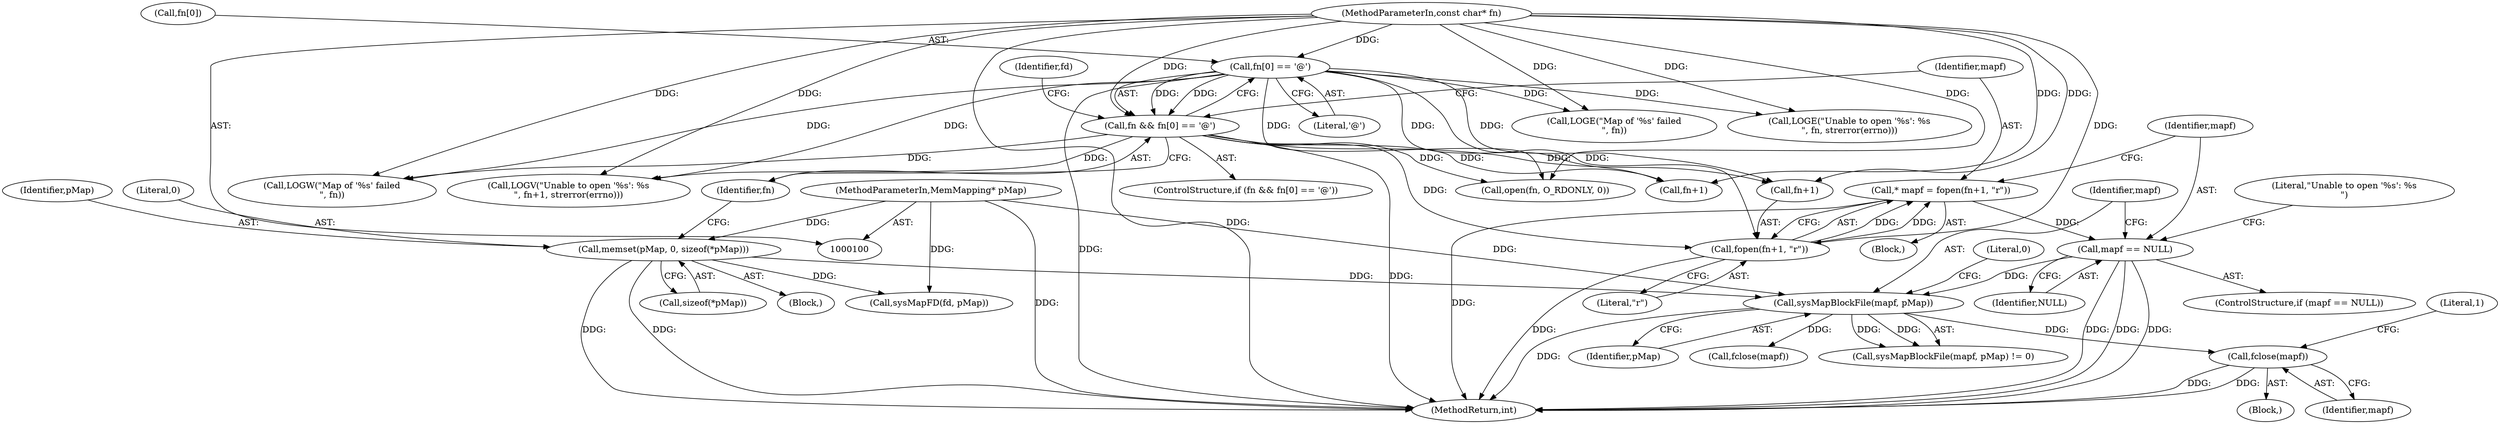 digraph "0_Android_28a566f7731b4cb76d2a9ba16d997ac5aeb07dad_1@API" {
"1000152" [label="(Call,fclose(mapf))"];
"1000144" [label="(Call,sysMapBlockFile(mapf, pMap))"];
"1000128" [label="(Call,mapf == NULL)"];
"1000120" [label="(Call,* mapf = fopen(fn+1, \"r\"))"];
"1000122" [label="(Call,fopen(fn+1, \"r\"))"];
"1000113" [label="(Call,fn[0] == '@')"];
"1000101" [label="(MethodParameterIn,const char* fn)"];
"1000111" [label="(Call,fn && fn[0] == '@')"];
"1000104" [label="(Call,memset(pMap, 0, sizeof(*pMap)))"];
"1000102" [label="(MethodParameterIn,MemMapping* pMap)"];
"1000129" [label="(Identifier,mapf)"];
"1000105" [label="(Identifier,pMap)"];
"1000112" [label="(Identifier,fn)"];
"1000104" [label="(Call,memset(pMap, 0, sizeof(*pMap)))"];
"1000157" [label="(Call,fclose(mapf))"];
"1000143" [label="(Call,sysMapBlockFile(mapf, pMap) != 0)"];
"1000200" [label="(MethodReturn,int)"];
"1000163" [label="(Identifier,fd)"];
"1000164" [label="(Call,open(fn, O_RDONLY, 0))"];
"1000152" [label="(Call,fclose(mapf))"];
"1000128" [label="(Call,mapf == NULL)"];
"1000133" [label="(Literal,\"Unable to open '%s': %s\n\")"];
"1000134" [label="(Call,fn+1)"];
"1000156" [label="(Literal,1)"];
"1000126" [label="(Literal,\"r\")"];
"1000153" [label="(Identifier,mapf)"];
"1000144" [label="(Call,sysMapBlockFile(mapf, pMap))"];
"1000123" [label="(Call,fn+1)"];
"1000147" [label="(Literal,0)"];
"1000188" [label="(Call,LOGE(\"Map of '%s' failed\n\", fn))"];
"1000121" [label="(Identifier,mapf)"];
"1000117" [label="(Literal,'@')"];
"1000110" [label="(ControlStructure,if (fn && fn[0] == '@'))"];
"1000148" [label="(Block,)"];
"1000183" [label="(Call,sysMapFD(fd, pMap))"];
"1000173" [label="(Call,LOGE(\"Unable to open '%s': %s\n\", fn, strerror(errno)))"];
"1000111" [label="(Call,fn && fn[0] == '@')"];
"1000120" [label="(Call,* mapf = fopen(fn+1, \"r\"))"];
"1000101" [label="(MethodParameterIn,const char* fn)"];
"1000102" [label="(MethodParameterIn,MemMapping* pMap)"];
"1000146" [label="(Identifier,pMap)"];
"1000103" [label="(Block,)"];
"1000122" [label="(Call,fopen(fn+1, \"r\"))"];
"1000114" [label="(Call,fn[0])"];
"1000149" [label="(Call,LOGW(\"Map of '%s' failed\n\", fn))"];
"1000107" [label="(Call,sizeof(*pMap))"];
"1000118" [label="(Block,)"];
"1000127" [label="(ControlStructure,if (mapf == NULL))"];
"1000113" [label="(Call,fn[0] == '@')"];
"1000106" [label="(Literal,0)"];
"1000130" [label="(Identifier,NULL)"];
"1000132" [label="(Call,LOGV(\"Unable to open '%s': %s\n\", fn+1, strerror(errno)))"];
"1000145" [label="(Identifier,mapf)"];
"1000152" -> "1000148"  [label="AST: "];
"1000152" -> "1000153"  [label="CFG: "];
"1000153" -> "1000152"  [label="AST: "];
"1000156" -> "1000152"  [label="CFG: "];
"1000152" -> "1000200"  [label="DDG: "];
"1000152" -> "1000200"  [label="DDG: "];
"1000144" -> "1000152"  [label="DDG: "];
"1000144" -> "1000143"  [label="AST: "];
"1000144" -> "1000146"  [label="CFG: "];
"1000145" -> "1000144"  [label="AST: "];
"1000146" -> "1000144"  [label="AST: "];
"1000147" -> "1000144"  [label="CFG: "];
"1000144" -> "1000200"  [label="DDG: "];
"1000144" -> "1000143"  [label="DDG: "];
"1000144" -> "1000143"  [label="DDG: "];
"1000128" -> "1000144"  [label="DDG: "];
"1000104" -> "1000144"  [label="DDG: "];
"1000102" -> "1000144"  [label="DDG: "];
"1000144" -> "1000157"  [label="DDG: "];
"1000128" -> "1000127"  [label="AST: "];
"1000128" -> "1000130"  [label="CFG: "];
"1000129" -> "1000128"  [label="AST: "];
"1000130" -> "1000128"  [label="AST: "];
"1000133" -> "1000128"  [label="CFG: "];
"1000145" -> "1000128"  [label="CFG: "];
"1000128" -> "1000200"  [label="DDG: "];
"1000128" -> "1000200"  [label="DDG: "];
"1000128" -> "1000200"  [label="DDG: "];
"1000120" -> "1000128"  [label="DDG: "];
"1000120" -> "1000118"  [label="AST: "];
"1000120" -> "1000122"  [label="CFG: "];
"1000121" -> "1000120"  [label="AST: "];
"1000122" -> "1000120"  [label="AST: "];
"1000129" -> "1000120"  [label="CFG: "];
"1000120" -> "1000200"  [label="DDG: "];
"1000122" -> "1000120"  [label="DDG: "];
"1000122" -> "1000120"  [label="DDG: "];
"1000122" -> "1000126"  [label="CFG: "];
"1000123" -> "1000122"  [label="AST: "];
"1000126" -> "1000122"  [label="AST: "];
"1000122" -> "1000200"  [label="DDG: "];
"1000113" -> "1000122"  [label="DDG: "];
"1000111" -> "1000122"  [label="DDG: "];
"1000101" -> "1000122"  [label="DDG: "];
"1000113" -> "1000111"  [label="AST: "];
"1000113" -> "1000117"  [label="CFG: "];
"1000114" -> "1000113"  [label="AST: "];
"1000117" -> "1000113"  [label="AST: "];
"1000111" -> "1000113"  [label="CFG: "];
"1000113" -> "1000200"  [label="DDG: "];
"1000113" -> "1000111"  [label="DDG: "];
"1000113" -> "1000111"  [label="DDG: "];
"1000101" -> "1000113"  [label="DDG: "];
"1000113" -> "1000123"  [label="DDG: "];
"1000113" -> "1000132"  [label="DDG: "];
"1000113" -> "1000134"  [label="DDG: "];
"1000113" -> "1000149"  [label="DDG: "];
"1000113" -> "1000164"  [label="DDG: "];
"1000113" -> "1000173"  [label="DDG: "];
"1000113" -> "1000188"  [label="DDG: "];
"1000101" -> "1000100"  [label="AST: "];
"1000101" -> "1000200"  [label="DDG: "];
"1000101" -> "1000111"  [label="DDG: "];
"1000101" -> "1000123"  [label="DDG: "];
"1000101" -> "1000132"  [label="DDG: "];
"1000101" -> "1000134"  [label="DDG: "];
"1000101" -> "1000149"  [label="DDG: "];
"1000101" -> "1000164"  [label="DDG: "];
"1000101" -> "1000173"  [label="DDG: "];
"1000101" -> "1000188"  [label="DDG: "];
"1000111" -> "1000110"  [label="AST: "];
"1000111" -> "1000112"  [label="CFG: "];
"1000112" -> "1000111"  [label="AST: "];
"1000121" -> "1000111"  [label="CFG: "];
"1000163" -> "1000111"  [label="CFG: "];
"1000111" -> "1000200"  [label="DDG: "];
"1000111" -> "1000123"  [label="DDG: "];
"1000111" -> "1000132"  [label="DDG: "];
"1000111" -> "1000134"  [label="DDG: "];
"1000111" -> "1000149"  [label="DDG: "];
"1000111" -> "1000164"  [label="DDG: "];
"1000104" -> "1000103"  [label="AST: "];
"1000104" -> "1000107"  [label="CFG: "];
"1000105" -> "1000104"  [label="AST: "];
"1000106" -> "1000104"  [label="AST: "];
"1000107" -> "1000104"  [label="AST: "];
"1000112" -> "1000104"  [label="CFG: "];
"1000104" -> "1000200"  [label="DDG: "];
"1000104" -> "1000200"  [label="DDG: "];
"1000102" -> "1000104"  [label="DDG: "];
"1000104" -> "1000183"  [label="DDG: "];
"1000102" -> "1000100"  [label="AST: "];
"1000102" -> "1000200"  [label="DDG: "];
"1000102" -> "1000183"  [label="DDG: "];
}
